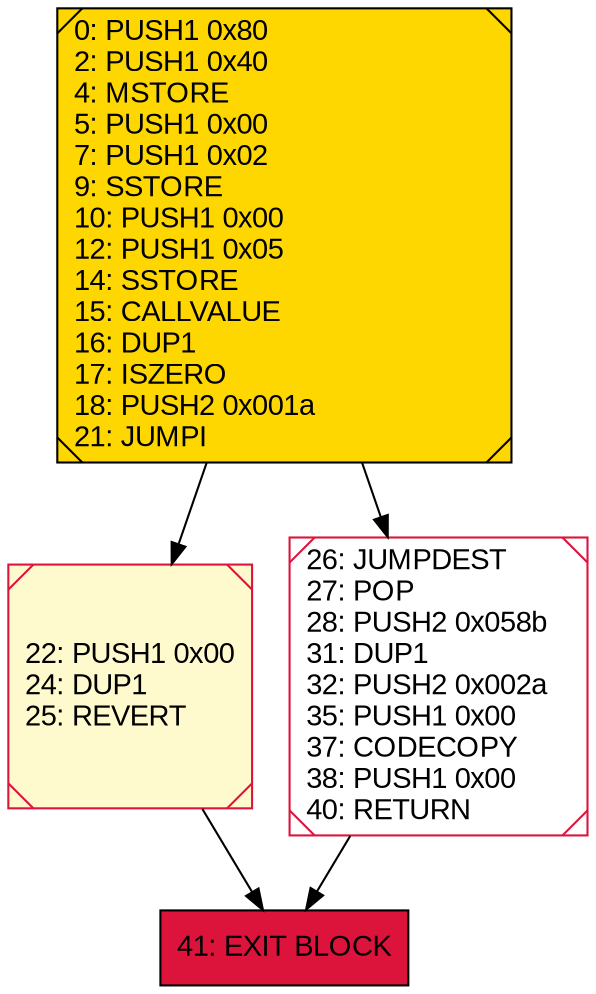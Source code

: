 digraph G {
bgcolor=transparent rankdir=UD;
node [shape=box style=filled color=black fillcolor=white fontname=arial fontcolor=black];
22 [label="22: PUSH1 0x00\l24: DUP1\l25: REVERT\l" fillcolor=lemonchiffon shape=Msquare color=crimson ];
41 [label="41: EXIT BLOCK\l" fillcolor=crimson ];
0 [label="0: PUSH1 0x80\l2: PUSH1 0x40\l4: MSTORE\l5: PUSH1 0x00\l7: PUSH1 0x02\l9: SSTORE\l10: PUSH1 0x00\l12: PUSH1 0x05\l14: SSTORE\l15: CALLVALUE\l16: DUP1\l17: ISZERO\l18: PUSH2 0x001a\l21: JUMPI\l" fillcolor=lemonchiffon shape=Msquare fillcolor=gold ];
26 [label="26: JUMPDEST\l27: POP\l28: PUSH2 0x058b\l31: DUP1\l32: PUSH2 0x002a\l35: PUSH1 0x00\l37: CODECOPY\l38: PUSH1 0x00\l40: RETURN\l" shape=Msquare color=crimson ];
0 -> 26;
26 -> 41;
0 -> 22;
22 -> 41;
}